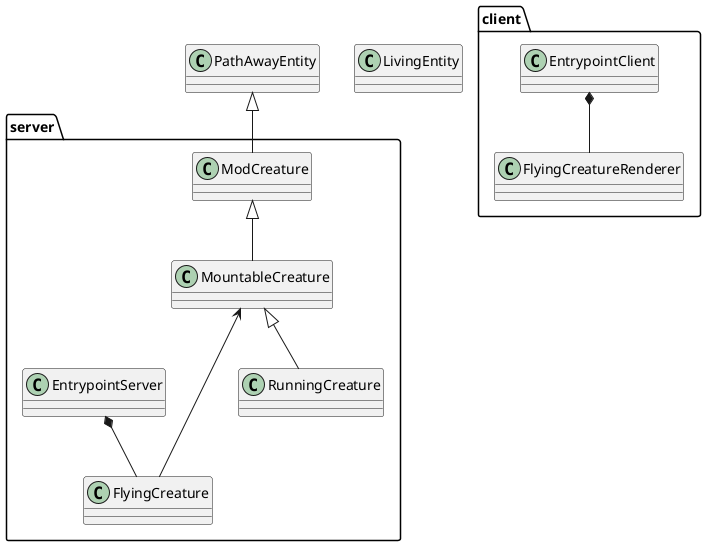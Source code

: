 @startuml

class PathAwayEntity
class LivingEntity

package client {
    class FlyingCreatureRenderer
    class EntrypointClient
}

package server {
    class ModCreature
    class MountableCreature
    class FlyingCreature 
    class RunningCreature
    class EntrypointServer 
}

MountableCreature <--- FlyingCreature
ModCreature <|-- MountableCreature
MountableCreature <|-- RunningCreature
PathAwayEntity <|-- ModCreature
EntrypointServer *-- FlyingCreature
EntrypointClient *-- FlyingCreatureRenderer
@enduml
